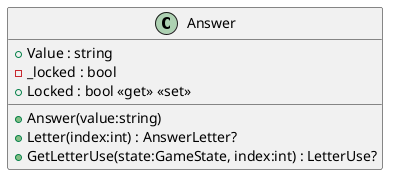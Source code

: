 @startuml
class Answer {
    + Value : string
    - _locked : bool
    + Locked : bool <<get>> <<set>>
    + Answer(value:string)
    + Letter(index:int) : AnswerLetter?
    + GetLetterUse(state:GameState, index:int) : LetterUse?
}
@enduml
